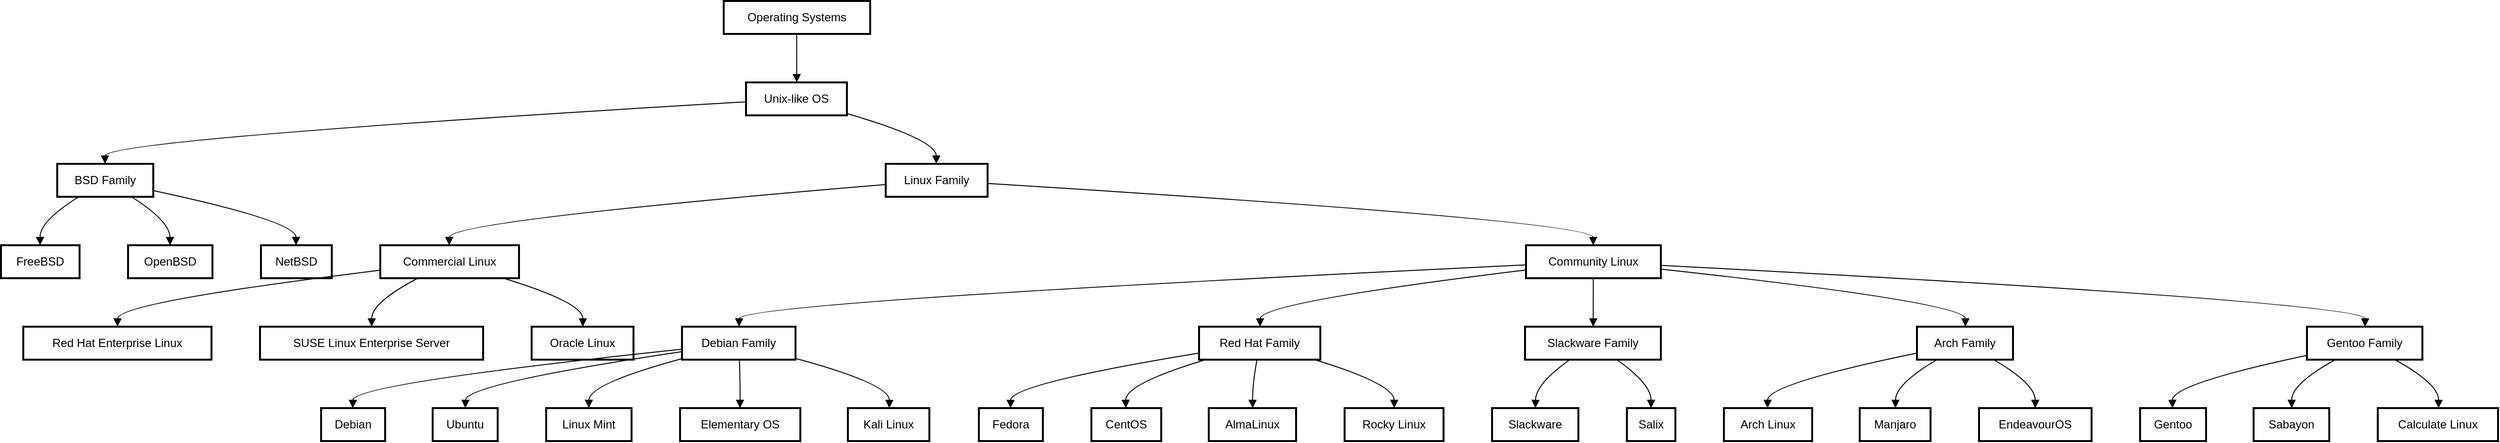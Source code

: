 <mxfile version="24.4.6" type="github">
  <diagram name="Page-1" id="Ry3pSd6w9D9t_Aq7J8iB">
    <mxGraphModel dx="1035" dy="566" grid="1" gridSize="10" guides="1" tooltips="1" connect="1" arrows="1" fold="1" page="1" pageScale="1" pageWidth="850" pageHeight="1100" math="0" shadow="0">
      <root>
        <mxCell id="0" />
        <mxCell id="1" parent="0" />
        <mxCell id="nB0PoolwAAnDLM-8O1oI-1" value="Operating Systems" style="whiteSpace=wrap;strokeWidth=2;" vertex="1" parent="1">
          <mxGeometry x="765" y="20" width="151" height="34" as="geometry" />
        </mxCell>
        <mxCell id="nB0PoolwAAnDLM-8O1oI-2" value="Unix-like OS" style="whiteSpace=wrap;strokeWidth=2;" vertex="1" parent="1">
          <mxGeometry x="788" y="104" width="104" height="34" as="geometry" />
        </mxCell>
        <mxCell id="nB0PoolwAAnDLM-8O1oI-3" value="BSD Family" style="whiteSpace=wrap;strokeWidth=2;" vertex="1" parent="1">
          <mxGeometry x="78" y="188" width="99" height="34" as="geometry" />
        </mxCell>
        <mxCell id="nB0PoolwAAnDLM-8O1oI-4" value="Linux Family" style="whiteSpace=wrap;strokeWidth=2;" vertex="1" parent="1">
          <mxGeometry x="932" y="188" width="105" height="34" as="geometry" />
        </mxCell>
        <mxCell id="nB0PoolwAAnDLM-8O1oI-5" value="FreeBSD" style="whiteSpace=wrap;strokeWidth=2;" vertex="1" parent="1">
          <mxGeometry x="20" y="272" width="81" height="34" as="geometry" />
        </mxCell>
        <mxCell id="nB0PoolwAAnDLM-8O1oI-6" value="OpenBSD" style="whiteSpace=wrap;strokeWidth=2;" vertex="1" parent="1">
          <mxGeometry x="151" y="272" width="87" height="34" as="geometry" />
        </mxCell>
        <mxCell id="nB0PoolwAAnDLM-8O1oI-7" value="NetBSD" style="whiteSpace=wrap;strokeWidth=2;" vertex="1" parent="1">
          <mxGeometry x="288" y="272" width="73" height="34" as="geometry" />
        </mxCell>
        <mxCell id="nB0PoolwAAnDLM-8O1oI-8" value="Commercial Linux" style="whiteSpace=wrap;strokeWidth=2;" vertex="1" parent="1">
          <mxGeometry x="411" y="272" width="143" height="34" as="geometry" />
        </mxCell>
        <mxCell id="nB0PoolwAAnDLM-8O1oI-9" value="Community Linux" style="whiteSpace=wrap;strokeWidth=2;" vertex="1" parent="1">
          <mxGeometry x="1592" y="272" width="139" height="34" as="geometry" />
        </mxCell>
        <UserObject label="Red Hat Enterprise Linux" link="https://www.redhat.com" id="nB0PoolwAAnDLM-8O1oI-10">
          <mxCell style="whiteSpace=wrap;strokeWidth=2;" vertex="1" parent="1">
            <mxGeometry x="43" y="356" width="194" height="34" as="geometry" />
          </mxCell>
        </UserObject>
        <UserObject label="SUSE Linux Enterprise Server" link="https://www.suse.com" id="nB0PoolwAAnDLM-8O1oI-11">
          <mxCell style="whiteSpace=wrap;strokeWidth=2;" vertex="1" parent="1">
            <mxGeometry x="287" y="356" width="230" height="34" as="geometry" />
          </mxCell>
        </UserObject>
        <UserObject label="Oracle Linux" link="https://www.oracle.com/linux/" id="nB0PoolwAAnDLM-8O1oI-12">
          <mxCell style="whiteSpace=wrap;strokeWidth=2;" vertex="1" parent="1">
            <mxGeometry x="567" y="356" width="105" height="34" as="geometry" />
          </mxCell>
        </UserObject>
        <mxCell id="nB0PoolwAAnDLM-8O1oI-13" value="Debian Family" style="whiteSpace=wrap;strokeWidth=2;" vertex="1" parent="1">
          <mxGeometry x="722" y="356" width="117" height="34" as="geometry" />
        </mxCell>
        <mxCell id="nB0PoolwAAnDLM-8O1oI-14" value="Red Hat Family" style="whiteSpace=wrap;strokeWidth=2;" vertex="1" parent="1">
          <mxGeometry x="1255" y="356" width="125" height="34" as="geometry" />
        </mxCell>
        <mxCell id="nB0PoolwAAnDLM-8O1oI-15" value="Slackware Family" style="whiteSpace=wrap;strokeWidth=2;" vertex="1" parent="1">
          <mxGeometry x="1591" y="356" width="140" height="34" as="geometry" />
        </mxCell>
        <mxCell id="nB0PoolwAAnDLM-8O1oI-16" value="Arch Family" style="whiteSpace=wrap;strokeWidth=2;" vertex="1" parent="1">
          <mxGeometry x="1995" y="356" width="99" height="34" as="geometry" />
        </mxCell>
        <mxCell id="nB0PoolwAAnDLM-8O1oI-17" value="Gentoo Family" style="whiteSpace=wrap;strokeWidth=2;" vertex="1" parent="1">
          <mxGeometry x="2397" y="356" width="119" height="34" as="geometry" />
        </mxCell>
        <UserObject label="Debian" link="https://www.debian.org" id="nB0PoolwAAnDLM-8O1oI-18">
          <mxCell style="whiteSpace=wrap;strokeWidth=2;" vertex="1" parent="1">
            <mxGeometry x="350" y="440" width="66" height="34" as="geometry" />
          </mxCell>
        </UserObject>
        <UserObject label="Ubuntu" link="https://www.ubuntu.com" id="nB0PoolwAAnDLM-8O1oI-19">
          <mxCell style="whiteSpace=wrap;strokeWidth=2;" vertex="1" parent="1">
            <mxGeometry x="465" y="440" width="67" height="34" as="geometry" />
          </mxCell>
        </UserObject>
        <UserObject label="Linux Mint" link="https://www.linuxmint.com" id="nB0PoolwAAnDLM-8O1oI-20">
          <mxCell style="whiteSpace=wrap;strokeWidth=2;" vertex="1" parent="1">
            <mxGeometry x="582" y="440" width="88" height="34" as="geometry" />
          </mxCell>
        </UserObject>
        <UserObject label="Elementary OS" link="https://elementary.io" id="nB0PoolwAAnDLM-8O1oI-21">
          <mxCell style="whiteSpace=wrap;strokeWidth=2;" vertex="1" parent="1">
            <mxGeometry x="720" y="440" width="124" height="34" as="geometry" />
          </mxCell>
        </UserObject>
        <UserObject label="Kali Linux" link="https://www.kali.org" id="nB0PoolwAAnDLM-8O1oI-22">
          <mxCell style="whiteSpace=wrap;strokeWidth=2;" vertex="1" parent="1">
            <mxGeometry x="893" y="440" width="84" height="34" as="geometry" />
          </mxCell>
        </UserObject>
        <UserObject label="Fedora" link="https://getfedora.org" id="nB0PoolwAAnDLM-8O1oI-23">
          <mxCell style="whiteSpace=wrap;strokeWidth=2;" vertex="1" parent="1">
            <mxGeometry x="1028" y="440" width="66" height="34" as="geometry" />
          </mxCell>
        </UserObject>
        <UserObject label="CentOS" link="https://www.centos.org" id="nB0PoolwAAnDLM-8O1oI-24">
          <mxCell style="whiteSpace=wrap;strokeWidth=2;" vertex="1" parent="1">
            <mxGeometry x="1144" y="440" width="72" height="34" as="geometry" />
          </mxCell>
        </UserObject>
        <UserObject label="AlmaLinux" link="https://almalinux.org" id="nB0PoolwAAnDLM-8O1oI-25">
          <mxCell style="whiteSpace=wrap;strokeWidth=2;" vertex="1" parent="1">
            <mxGeometry x="1265" y="440" width="90" height="34" as="geometry" />
          </mxCell>
        </UserObject>
        <UserObject label="Rocky Linux" link="https://rockylinux.org" id="nB0PoolwAAnDLM-8O1oI-26">
          <mxCell style="whiteSpace=wrap;strokeWidth=2;" vertex="1" parent="1">
            <mxGeometry x="1405" y="440" width="102" height="34" as="geometry" />
          </mxCell>
        </UserObject>
        <UserObject label="Slackware" link="http://www.slackware.com" id="nB0PoolwAAnDLM-8O1oI-27">
          <mxCell style="whiteSpace=wrap;strokeWidth=2;" vertex="1" parent="1">
            <mxGeometry x="1557" y="440" width="89" height="34" as="geometry" />
          </mxCell>
        </UserObject>
        <UserObject label="Salix" link="https://salixos.org" id="nB0PoolwAAnDLM-8O1oI-28">
          <mxCell style="whiteSpace=wrap;strokeWidth=2;" vertex="1" parent="1">
            <mxGeometry x="1696" y="440" width="50" height="34" as="geometry" />
          </mxCell>
        </UserObject>
        <UserObject label="Arch Linux" link="https://archlinux.org" id="nB0PoolwAAnDLM-8O1oI-29">
          <mxCell style="whiteSpace=wrap;strokeWidth=2;" vertex="1" parent="1">
            <mxGeometry x="1796" y="440" width="91" height="34" as="geometry" />
          </mxCell>
        </UserObject>
        <UserObject label="Manjaro" link="https://manjaro.org" id="nB0PoolwAAnDLM-8O1oI-30">
          <mxCell style="whiteSpace=wrap;strokeWidth=2;" vertex="1" parent="1">
            <mxGeometry x="1936" y="440" width="73" height="34" as="geometry" />
          </mxCell>
        </UserObject>
        <UserObject label="EndeavourOS" link="https://endeavouros.com" id="nB0PoolwAAnDLM-8O1oI-31">
          <mxCell style="whiteSpace=wrap;strokeWidth=2;" vertex="1" parent="1">
            <mxGeometry x="2059" y="440" width="116" height="34" as="geometry" />
          </mxCell>
        </UserObject>
        <UserObject label="Gentoo" link="https://www.gentoo.org" id="nB0PoolwAAnDLM-8O1oI-32">
          <mxCell style="whiteSpace=wrap;strokeWidth=2;" vertex="1" parent="1">
            <mxGeometry x="2225" y="440" width="68" height="34" as="geometry" />
          </mxCell>
        </UserObject>
        <UserObject label="Sabayon" link="https://www.sabayon.org" id="nB0PoolwAAnDLM-8O1oI-33">
          <mxCell style="whiteSpace=wrap;strokeWidth=2;" vertex="1" parent="1">
            <mxGeometry x="2342" y="440" width="78" height="34" as="geometry" />
          </mxCell>
        </UserObject>
        <UserObject label="Calculate Linux" link="https://www.calculate-linux.org" id="nB0PoolwAAnDLM-8O1oI-34">
          <mxCell style="whiteSpace=wrap;strokeWidth=2;" vertex="1" parent="1">
            <mxGeometry x="2470" y="440" width="124" height="34" as="geometry" />
          </mxCell>
        </UserObject>
        <mxCell id="nB0PoolwAAnDLM-8O1oI-35" value="" style="curved=1;startArrow=none;endArrow=block;exitX=0.498;exitY=1;entryX=0.503;entryY=0;rounded=0;" edge="1" parent="1" source="nB0PoolwAAnDLM-8O1oI-1" target="nB0PoolwAAnDLM-8O1oI-2">
          <mxGeometry relative="1" as="geometry">
            <Array as="points" />
          </mxGeometry>
        </mxCell>
        <mxCell id="nB0PoolwAAnDLM-8O1oI-36" value="" style="curved=1;startArrow=none;endArrow=block;exitX=0.003;exitY=0.59;entryX=0.498;entryY=0;rounded=0;" edge="1" parent="1" source="nB0PoolwAAnDLM-8O1oI-2" target="nB0PoolwAAnDLM-8O1oI-3">
          <mxGeometry relative="1" as="geometry">
            <Array as="points">
              <mxPoint x="127" y="163" />
            </Array>
          </mxGeometry>
        </mxCell>
        <mxCell id="nB0PoolwAAnDLM-8O1oI-37" value="" style="curved=1;startArrow=none;endArrow=block;exitX=1.002;exitY=0.946;entryX=0.497;entryY=0;rounded=0;" edge="1" parent="1" source="nB0PoolwAAnDLM-8O1oI-2" target="nB0PoolwAAnDLM-8O1oI-4">
          <mxGeometry relative="1" as="geometry">
            <Array as="points">
              <mxPoint x="984" y="163" />
            </Array>
          </mxGeometry>
        </mxCell>
        <mxCell id="nB0PoolwAAnDLM-8O1oI-38" value="" style="curved=1;startArrow=none;endArrow=block;exitX=0.225;exitY=1;entryX=0.499;entryY=0;rounded=0;" edge="1" parent="1" source="nB0PoolwAAnDLM-8O1oI-3" target="nB0PoolwAAnDLM-8O1oI-5">
          <mxGeometry relative="1" as="geometry">
            <Array as="points">
              <mxPoint x="60" y="247" />
            </Array>
          </mxGeometry>
        </mxCell>
        <mxCell id="nB0PoolwAAnDLM-8O1oI-39" value="" style="curved=1;startArrow=none;endArrow=block;exitX=0.772;exitY=1;entryX=0.498;entryY=0;rounded=0;" edge="1" parent="1" source="nB0PoolwAAnDLM-8O1oI-3" target="nB0PoolwAAnDLM-8O1oI-6">
          <mxGeometry relative="1" as="geometry">
            <Array as="points">
              <mxPoint x="194" y="247" />
            </Array>
          </mxGeometry>
        </mxCell>
        <mxCell id="nB0PoolwAAnDLM-8O1oI-40" value="" style="curved=1;startArrow=none;endArrow=block;exitX=1.001;exitY=0.812;entryX=0.496;entryY=0;rounded=0;" edge="1" parent="1" source="nB0PoolwAAnDLM-8O1oI-3" target="nB0PoolwAAnDLM-8O1oI-7">
          <mxGeometry relative="1" as="geometry">
            <Array as="points">
              <mxPoint x="324" y="247" />
            </Array>
          </mxGeometry>
        </mxCell>
        <mxCell id="nB0PoolwAAnDLM-8O1oI-41" value="" style="curved=1;startArrow=none;endArrow=block;exitX=-0.002;exitY=0.629;entryX=0.497;entryY=0;rounded=0;" edge="1" parent="1" source="nB0PoolwAAnDLM-8O1oI-4" target="nB0PoolwAAnDLM-8O1oI-8">
          <mxGeometry relative="1" as="geometry">
            <Array as="points">
              <mxPoint x="482" y="247" />
            </Array>
          </mxGeometry>
        </mxCell>
        <mxCell id="nB0PoolwAAnDLM-8O1oI-42" value="" style="curved=1;startArrow=none;endArrow=block;exitX=0.996;exitY=0.596;entryX=0.499;entryY=0;rounded=0;" edge="1" parent="1" source="nB0PoolwAAnDLM-8O1oI-4" target="nB0PoolwAAnDLM-8O1oI-9">
          <mxGeometry relative="1" as="geometry">
            <Array as="points">
              <mxPoint x="1661" y="247" />
            </Array>
          </mxGeometry>
        </mxCell>
        <mxCell id="nB0PoolwAAnDLM-8O1oI-43" value="" style="curved=1;startArrow=none;endArrow=block;exitX=-0.003;exitY=0.758;entryX=0.501;entryY=0;rounded=0;" edge="1" parent="1" source="nB0PoolwAAnDLM-8O1oI-8" target="nB0PoolwAAnDLM-8O1oI-10">
          <mxGeometry relative="1" as="geometry">
            <Array as="points">
              <mxPoint x="140" y="331" />
            </Array>
          </mxGeometry>
        </mxCell>
        <mxCell id="nB0PoolwAAnDLM-8O1oI-44" value="" style="curved=1;startArrow=none;endArrow=block;exitX=0.271;exitY=1;entryX=0.501;entryY=0;rounded=0;" edge="1" parent="1" source="nB0PoolwAAnDLM-8O1oI-8" target="nB0PoolwAAnDLM-8O1oI-11">
          <mxGeometry relative="1" as="geometry">
            <Array as="points">
              <mxPoint x="402" y="331" />
            </Array>
          </mxGeometry>
        </mxCell>
        <mxCell id="nB0PoolwAAnDLM-8O1oI-45" value="" style="curved=1;startArrow=none;endArrow=block;exitX=0.887;exitY=1;entryX=0.503;entryY=0;rounded=0;" edge="1" parent="1" source="nB0PoolwAAnDLM-8O1oI-8" target="nB0PoolwAAnDLM-8O1oI-12">
          <mxGeometry relative="1" as="geometry">
            <Array as="points">
              <mxPoint x="620" y="331" />
            </Array>
          </mxGeometry>
        </mxCell>
        <mxCell id="nB0PoolwAAnDLM-8O1oI-46" value="" style="curved=1;startArrow=none;endArrow=block;exitX=0.0;exitY=0.597;entryX=0.503;entryY=0;rounded=0;" edge="1" parent="1" source="nB0PoolwAAnDLM-8O1oI-9" target="nB0PoolwAAnDLM-8O1oI-13">
          <mxGeometry relative="1" as="geometry">
            <Array as="points">
              <mxPoint x="781" y="331" />
            </Array>
          </mxGeometry>
        </mxCell>
        <mxCell id="nB0PoolwAAnDLM-8O1oI-47" value="" style="curved=1;startArrow=none;endArrow=block;exitX=0.0;exitY=0.749;entryX=0.503;entryY=0;rounded=0;" edge="1" parent="1" source="nB0PoolwAAnDLM-8O1oI-9" target="nB0PoolwAAnDLM-8O1oI-14">
          <mxGeometry relative="1" as="geometry">
            <Array as="points">
              <mxPoint x="1318" y="331" />
            </Array>
          </mxGeometry>
        </mxCell>
        <mxCell id="nB0PoolwAAnDLM-8O1oI-48" value="" style="curved=1;startArrow=none;endArrow=block;exitX=0.499;exitY=1;entryX=0.502;entryY=0;rounded=0;" edge="1" parent="1" source="nB0PoolwAAnDLM-8O1oI-9" target="nB0PoolwAAnDLM-8O1oI-15">
          <mxGeometry relative="1" as="geometry">
            <Array as="points" />
          </mxGeometry>
        </mxCell>
        <mxCell id="nB0PoolwAAnDLM-8O1oI-49" value="" style="curved=1;startArrow=none;endArrow=block;exitX=0.997;exitY=0.723;entryX=0.504;entryY=0;rounded=0;" edge="1" parent="1" source="nB0PoolwAAnDLM-8O1oI-9" target="nB0PoolwAAnDLM-8O1oI-16">
          <mxGeometry relative="1" as="geometry">
            <Array as="points">
              <mxPoint x="2045" y="331" />
            </Array>
          </mxGeometry>
        </mxCell>
        <mxCell id="nB0PoolwAAnDLM-8O1oI-50" value="" style="curved=1;startArrow=none;endArrow=block;exitX=0.997;exitY=0.608;entryX=0.504;entryY=0;rounded=0;" edge="1" parent="1" source="nB0PoolwAAnDLM-8O1oI-9" target="nB0PoolwAAnDLM-8O1oI-17">
          <mxGeometry relative="1" as="geometry">
            <Array as="points">
              <mxPoint x="2457" y="331" />
            </Array>
          </mxGeometry>
        </mxCell>
        <mxCell id="nB0PoolwAAnDLM-8O1oI-51" value="" style="curved=1;startArrow=none;endArrow=block;exitX=0.002;exitY=0.682;entryX=0.494;entryY=0;rounded=0;" edge="1" parent="1" source="nB0PoolwAAnDLM-8O1oI-13" target="nB0PoolwAAnDLM-8O1oI-18">
          <mxGeometry relative="1" as="geometry">
            <Array as="points">
              <mxPoint x="383" y="415" />
            </Array>
          </mxGeometry>
        </mxCell>
        <mxCell id="nB0PoolwAAnDLM-8O1oI-52" value="" style="curved=1;startArrow=none;endArrow=block;exitX=0.002;exitY=0.757;entryX=0.503;entryY=0;rounded=0;" edge="1" parent="1" source="nB0PoolwAAnDLM-8O1oI-13" target="nB0PoolwAAnDLM-8O1oI-19">
          <mxGeometry relative="1" as="geometry">
            <Array as="points">
              <mxPoint x="499" y="415" />
            </Array>
          </mxGeometry>
        </mxCell>
        <mxCell id="nB0PoolwAAnDLM-8O1oI-53" value="" style="curved=1;startArrow=none;endArrow=block;exitX=0.002;exitY=0.968;entryX=0.5;entryY=0;rounded=0;" edge="1" parent="1" source="nB0PoolwAAnDLM-8O1oI-13" target="nB0PoolwAAnDLM-8O1oI-20">
          <mxGeometry relative="1" as="geometry">
            <Array as="points">
              <mxPoint x="626" y="415" />
            </Array>
          </mxGeometry>
        </mxCell>
        <mxCell id="nB0PoolwAAnDLM-8O1oI-54" value="" style="curved=1;startArrow=none;endArrow=block;exitX=0.506;exitY=1;entryX=0.498;entryY=0;rounded=0;" edge="1" parent="1" source="nB0PoolwAAnDLM-8O1oI-13" target="nB0PoolwAAnDLM-8O1oI-21">
          <mxGeometry relative="1" as="geometry">
            <Array as="points">
              <mxPoint x="782" y="415" />
            </Array>
          </mxGeometry>
        </mxCell>
        <mxCell id="nB0PoolwAAnDLM-8O1oI-55" value="" style="curved=1;startArrow=none;endArrow=block;exitX=1.004;exitY=0.968;entryX=0.508;entryY=0;rounded=0;" edge="1" parent="1" source="nB0PoolwAAnDLM-8O1oI-13" target="nB0PoolwAAnDLM-8O1oI-22">
          <mxGeometry relative="1" as="geometry">
            <Array as="points">
              <mxPoint x="936" y="415" />
            </Array>
          </mxGeometry>
        </mxCell>
        <mxCell id="nB0PoolwAAnDLM-8O1oI-56" value="" style="curved=1;startArrow=none;endArrow=block;exitX=0.002;exitY=0.801;entryX=0.495;entryY=0;rounded=0;" edge="1" parent="1" source="nB0PoolwAAnDLM-8O1oI-14" target="nB0PoolwAAnDLM-8O1oI-23">
          <mxGeometry relative="1" as="geometry">
            <Array as="points">
              <mxPoint x="1061" y="415" />
            </Array>
          </mxGeometry>
        </mxCell>
        <mxCell id="nB0PoolwAAnDLM-8O1oI-57" value="" style="curved=1;startArrow=none;endArrow=block;exitX=0.055;exitY=1;entryX=0.493;entryY=0;rounded=0;" edge="1" parent="1" source="nB0PoolwAAnDLM-8O1oI-14" target="nB0PoolwAAnDLM-8O1oI-24">
          <mxGeometry relative="1" as="geometry">
            <Array as="points">
              <mxPoint x="1179" y="415" />
            </Array>
          </mxGeometry>
        </mxCell>
        <mxCell id="nB0PoolwAAnDLM-8O1oI-58" value="" style="curved=1;startArrow=none;endArrow=block;exitX=0.478;exitY=1;entryX=0.503;entryY=0;rounded=0;" edge="1" parent="1" source="nB0PoolwAAnDLM-8O1oI-14" target="nB0PoolwAAnDLM-8O1oI-25">
          <mxGeometry relative="1" as="geometry">
            <Array as="points">
              <mxPoint x="1310" y="415" />
            </Array>
          </mxGeometry>
        </mxCell>
        <mxCell id="nB0PoolwAAnDLM-8O1oI-59" value="" style="curved=1;startArrow=none;endArrow=block;exitX=0.951;exitY=1;entryX=0.502;entryY=0;rounded=0;" edge="1" parent="1" source="nB0PoolwAAnDLM-8O1oI-14" target="nB0PoolwAAnDLM-8O1oI-26">
          <mxGeometry relative="1" as="geometry">
            <Array as="points">
              <mxPoint x="1456" y="415" />
            </Array>
          </mxGeometry>
        </mxCell>
        <mxCell id="nB0PoolwAAnDLM-8O1oI-60" value="" style="curved=1;startArrow=none;endArrow=block;exitX=0.33;exitY=1;entryX=0.502;entryY=0;rounded=0;" edge="1" parent="1" source="nB0PoolwAAnDLM-8O1oI-15" target="nB0PoolwAAnDLM-8O1oI-27">
          <mxGeometry relative="1" as="geometry">
            <Array as="points">
              <mxPoint x="1602" y="415" />
            </Array>
          </mxGeometry>
        </mxCell>
        <mxCell id="nB0PoolwAAnDLM-8O1oI-61" value="" style="curved=1;startArrow=none;endArrow=block;exitX=0.675;exitY=1;entryX=0.499;entryY=0;rounded=0;" edge="1" parent="1" source="nB0PoolwAAnDLM-8O1oI-15" target="nB0PoolwAAnDLM-8O1oI-28">
          <mxGeometry relative="1" as="geometry">
            <Array as="points">
              <mxPoint x="1721" y="415" />
            </Array>
          </mxGeometry>
        </mxCell>
        <mxCell id="nB0PoolwAAnDLM-8O1oI-62" value="" style="curved=1;startArrow=none;endArrow=block;exitX=0.001;exitY=0.801;entryX=0.495;entryY=0;rounded=0;" edge="1" parent="1" source="nB0PoolwAAnDLM-8O1oI-16" target="nB0PoolwAAnDLM-8O1oI-29">
          <mxGeometry relative="1" as="geometry">
            <Array as="points">
              <mxPoint x="1841" y="415" />
            </Array>
          </mxGeometry>
        </mxCell>
        <mxCell id="nB0PoolwAAnDLM-8O1oI-63" value="" style="curved=1;startArrow=none;endArrow=block;exitX=0.209;exitY=1;entryX=0.504;entryY=0;rounded=0;" edge="1" parent="1" source="nB0PoolwAAnDLM-8O1oI-16" target="nB0PoolwAAnDLM-8O1oI-30">
          <mxGeometry relative="1" as="geometry">
            <Array as="points">
              <mxPoint x="1973" y="415" />
            </Array>
          </mxGeometry>
        </mxCell>
        <mxCell id="nB0PoolwAAnDLM-8O1oI-64" value="" style="curved=1;startArrow=none;endArrow=block;exitX=0.798;exitY=1;entryX=0.499;entryY=0;rounded=0;" edge="1" parent="1" source="nB0PoolwAAnDLM-8O1oI-16" target="nB0PoolwAAnDLM-8O1oI-31">
          <mxGeometry relative="1" as="geometry">
            <Array as="points">
              <mxPoint x="2117" y="415" />
            </Array>
          </mxGeometry>
        </mxCell>
        <mxCell id="nB0PoolwAAnDLM-8O1oI-65" value="" style="curved=1;startArrow=none;endArrow=block;exitX=0.003;exitY=0.87;entryX=0.492;entryY=0;rounded=0;" edge="1" parent="1" source="nB0PoolwAAnDLM-8O1oI-17" target="nB0PoolwAAnDLM-8O1oI-32">
          <mxGeometry relative="1" as="geometry">
            <Array as="points">
              <mxPoint x="2258" y="415" />
            </Array>
          </mxGeometry>
        </mxCell>
        <mxCell id="nB0PoolwAAnDLM-8O1oI-66" value="" style="curved=1;startArrow=none;endArrow=block;exitX=0.246;exitY=1;entryX=0.504;entryY=0;rounded=0;" edge="1" parent="1" source="nB0PoolwAAnDLM-8O1oI-17" target="nB0PoolwAAnDLM-8O1oI-33">
          <mxGeometry relative="1" as="geometry">
            <Array as="points">
              <mxPoint x="2381" y="415" />
            </Array>
          </mxGeometry>
        </mxCell>
        <mxCell id="nB0PoolwAAnDLM-8O1oI-67" value="" style="curved=1;startArrow=none;endArrow=block;exitX=0.761;exitY=1;entryX=0.505;entryY=0;rounded=0;" edge="1" parent="1" source="nB0PoolwAAnDLM-8O1oI-17" target="nB0PoolwAAnDLM-8O1oI-34">
          <mxGeometry relative="1" as="geometry">
            <Array as="points">
              <mxPoint x="2533" y="415" />
            </Array>
          </mxGeometry>
        </mxCell>
      </root>
    </mxGraphModel>
  </diagram>
</mxfile>
